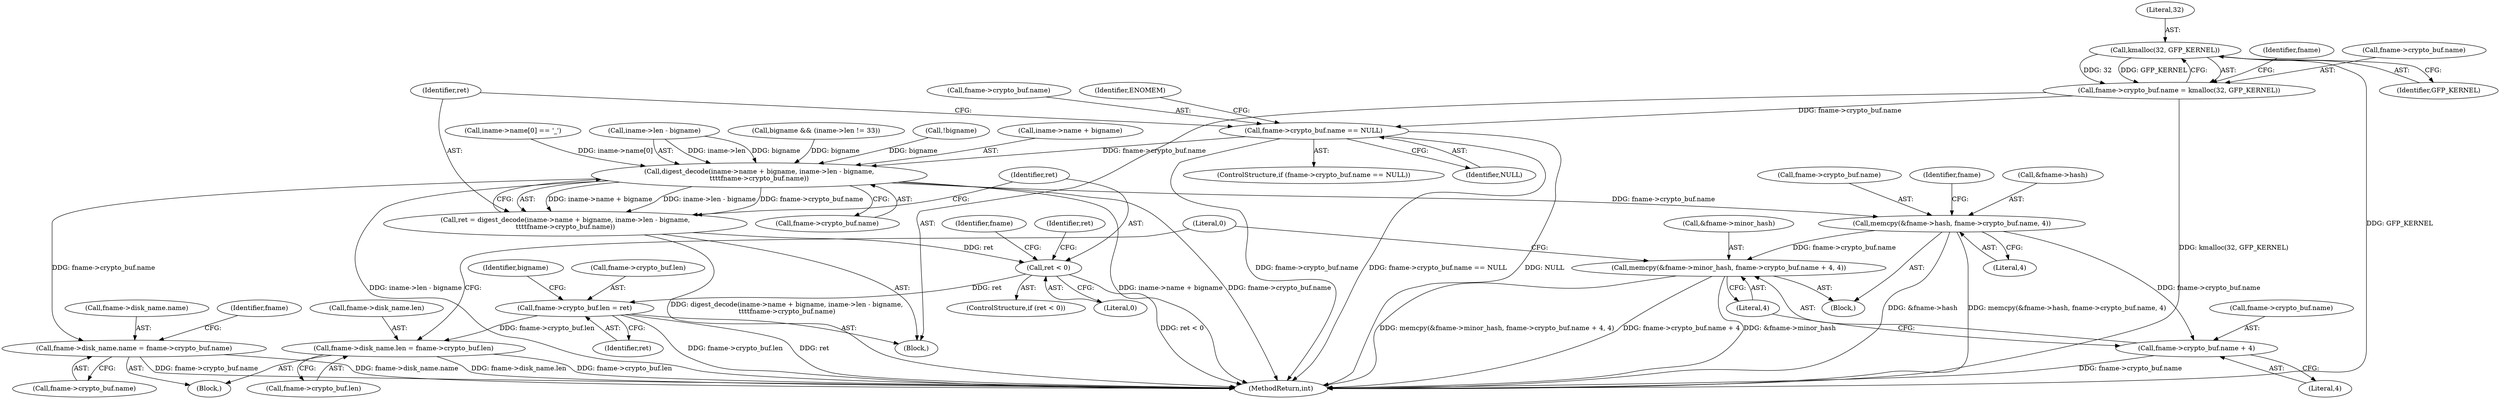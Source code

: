 digraph "0_linux_1b53cf9815bb4744958d41f3795d5d5a1d365e2d_0@API" {
"1000267" [label="(Call,kmalloc(32, GFP_KERNEL))"];
"1000261" [label="(Call,fname->crypto_buf.name = kmalloc(32, GFP_KERNEL))"];
"1000271" [label="(Call,fname->crypto_buf.name == NULL)"];
"1000283" [label="(Call,digest_decode(iname->name + bigname, iname->len - bigname,\n\t\t\t\tfname->crypto_buf.name))"];
"1000281" [label="(Call,ret = digest_decode(iname->name + bigname, iname->len - bigname,\n\t\t\t\tfname->crypto_buf.name))"];
"1000300" [label="(Call,ret < 0)"];
"1000309" [label="(Call,fname->crypto_buf.len = ret)"];
"1000356" [label="(Call,fname->disk_name.len = fname->crypto_buf.len)"];
"1000319" [label="(Call,memcpy(&fname->hash, fname->crypto_buf.name, 4))"];
"1000330" [label="(Call,memcpy(&fname->minor_hash, fname->crypto_buf.name + 4, 4))"];
"1000335" [label="(Call,fname->crypto_buf.name + 4)"];
"1000345" [label="(Call,fname->disk_name.name = fname->crypto_buf.name)"];
"1000281" [label="(Call,ret = digest_decode(iname->name + bigname, iname->len - bigname,\n\t\t\t\tfname->crypto_buf.name))"];
"1000336" [label="(Call,fname->crypto_buf.name)"];
"1000320" [label="(Call,&fname->hash)"];
"1000344" [label="(Block,)"];
"1000272" [label="(Call,fname->crypto_buf.name)"];
"1000294" [label="(Call,fname->crypto_buf.name)"];
"1000282" [label="(Identifier,ret)"];
"1000283" [label="(Call,digest_decode(iname->name + bigname, iname->len - bigname,\n\t\t\t\tfname->crypto_buf.name))"];
"1000268" [label="(Literal,32)"];
"1000315" [label="(Identifier,ret)"];
"1000330" [label="(Call,memcpy(&fname->minor_hash, fname->crypto_buf.name + 4, 4))"];
"1000251" [label="(Call,!bigname)"];
"1000261" [label="(Call,fname->crypto_buf.name = kmalloc(32, GFP_KERNEL))"];
"1000267" [label="(Call,kmalloc(32, GFP_KERNEL))"];
"1000319" [label="(Call,memcpy(&fname->hash, fname->crypto_buf.name, 4))"];
"1000300" [label="(Call,ret < 0)"];
"1000312" [label="(Identifier,fname)"];
"1000284" [label="(Call,iname->name + bigname)"];
"1000301" [label="(Identifier,ret)"];
"1000346" [label="(Call,fname->disk_name.name)"];
"1000270" [label="(ControlStructure,if (fname->crypto_buf.name == NULL))"];
"1000359" [label="(Identifier,fname)"];
"1000317" [label="(Identifier,bigname)"];
"1000351" [label="(Call,fname->crypto_buf.name)"];
"1000356" [label="(Call,fname->disk_name.len = fname->crypto_buf.len)"];
"1000357" [label="(Call,fname->disk_name.len)"];
"1000106" [label="(Block,)"];
"1000377" [label="(MethodReturn,int)"];
"1000280" [label="(Identifier,ENOMEM)"];
"1000310" [label="(Call,fname->crypto_buf.len)"];
"1000331" [label="(Call,&fname->minor_hash)"];
"1000274" [label="(Identifier,fname)"];
"1000309" [label="(Call,fname->crypto_buf.len = ret)"];
"1000342" [label="(Literal,4)"];
"1000305" [label="(Identifier,ret)"];
"1000271" [label="(Call,fname->crypto_buf.name == NULL)"];
"1000324" [label="(Call,fname->crypto_buf.name)"];
"1000345" [label="(Call,fname->disk_name.name = fname->crypto_buf.name)"];
"1000333" [label="(Identifier,fname)"];
"1000341" [label="(Literal,4)"];
"1000368" [label="(Literal,0)"];
"1000231" [label="(Call,iname->name[0] == '_')"];
"1000329" [label="(Literal,4)"];
"1000318" [label="(Block,)"];
"1000269" [label="(Identifier,GFP_KERNEL)"];
"1000289" [label="(Call,iname->len - bigname)"];
"1000277" [label="(Identifier,NULL)"];
"1000243" [label="(Call,bigname && (iname->len != 33))"];
"1000335" [label="(Call,fname->crypto_buf.name + 4)"];
"1000302" [label="(Literal,0)"];
"1000299" [label="(ControlStructure,if (ret < 0))"];
"1000262" [label="(Call,fname->crypto_buf.name)"];
"1000362" [label="(Call,fname->crypto_buf.len)"];
"1000267" -> "1000261"  [label="AST: "];
"1000267" -> "1000269"  [label="CFG: "];
"1000268" -> "1000267"  [label="AST: "];
"1000269" -> "1000267"  [label="AST: "];
"1000261" -> "1000267"  [label="CFG: "];
"1000267" -> "1000377"  [label="DDG: GFP_KERNEL"];
"1000267" -> "1000261"  [label="DDG: 32"];
"1000267" -> "1000261"  [label="DDG: GFP_KERNEL"];
"1000261" -> "1000106"  [label="AST: "];
"1000262" -> "1000261"  [label="AST: "];
"1000274" -> "1000261"  [label="CFG: "];
"1000261" -> "1000377"  [label="DDG: kmalloc(32, GFP_KERNEL)"];
"1000261" -> "1000271"  [label="DDG: fname->crypto_buf.name"];
"1000271" -> "1000270"  [label="AST: "];
"1000271" -> "1000277"  [label="CFG: "];
"1000272" -> "1000271"  [label="AST: "];
"1000277" -> "1000271"  [label="AST: "];
"1000280" -> "1000271"  [label="CFG: "];
"1000282" -> "1000271"  [label="CFG: "];
"1000271" -> "1000377"  [label="DDG: NULL"];
"1000271" -> "1000377"  [label="DDG: fname->crypto_buf.name"];
"1000271" -> "1000377"  [label="DDG: fname->crypto_buf.name == NULL"];
"1000271" -> "1000283"  [label="DDG: fname->crypto_buf.name"];
"1000283" -> "1000281"  [label="AST: "];
"1000283" -> "1000294"  [label="CFG: "];
"1000284" -> "1000283"  [label="AST: "];
"1000289" -> "1000283"  [label="AST: "];
"1000294" -> "1000283"  [label="AST: "];
"1000281" -> "1000283"  [label="CFG: "];
"1000283" -> "1000377"  [label="DDG: iname->name + bigname"];
"1000283" -> "1000377"  [label="DDG: fname->crypto_buf.name"];
"1000283" -> "1000377"  [label="DDG: iname->len - bigname"];
"1000283" -> "1000281"  [label="DDG: iname->name + bigname"];
"1000283" -> "1000281"  [label="DDG: iname->len - bigname"];
"1000283" -> "1000281"  [label="DDG: fname->crypto_buf.name"];
"1000231" -> "1000283"  [label="DDG: iname->name[0]"];
"1000251" -> "1000283"  [label="DDG: bigname"];
"1000243" -> "1000283"  [label="DDG: bigname"];
"1000289" -> "1000283"  [label="DDG: iname->len"];
"1000289" -> "1000283"  [label="DDG: bigname"];
"1000283" -> "1000319"  [label="DDG: fname->crypto_buf.name"];
"1000283" -> "1000345"  [label="DDG: fname->crypto_buf.name"];
"1000281" -> "1000106"  [label="AST: "];
"1000282" -> "1000281"  [label="AST: "];
"1000301" -> "1000281"  [label="CFG: "];
"1000281" -> "1000377"  [label="DDG: digest_decode(iname->name + bigname, iname->len - bigname,\n\t\t\t\tfname->crypto_buf.name)"];
"1000281" -> "1000300"  [label="DDG: ret"];
"1000300" -> "1000299"  [label="AST: "];
"1000300" -> "1000302"  [label="CFG: "];
"1000301" -> "1000300"  [label="AST: "];
"1000302" -> "1000300"  [label="AST: "];
"1000305" -> "1000300"  [label="CFG: "];
"1000312" -> "1000300"  [label="CFG: "];
"1000300" -> "1000377"  [label="DDG: ret < 0"];
"1000300" -> "1000309"  [label="DDG: ret"];
"1000309" -> "1000106"  [label="AST: "];
"1000309" -> "1000315"  [label="CFG: "];
"1000310" -> "1000309"  [label="AST: "];
"1000315" -> "1000309"  [label="AST: "];
"1000317" -> "1000309"  [label="CFG: "];
"1000309" -> "1000377"  [label="DDG: fname->crypto_buf.len"];
"1000309" -> "1000377"  [label="DDG: ret"];
"1000309" -> "1000356"  [label="DDG: fname->crypto_buf.len"];
"1000356" -> "1000344"  [label="AST: "];
"1000356" -> "1000362"  [label="CFG: "];
"1000357" -> "1000356"  [label="AST: "];
"1000362" -> "1000356"  [label="AST: "];
"1000368" -> "1000356"  [label="CFG: "];
"1000356" -> "1000377"  [label="DDG: fname->disk_name.len"];
"1000356" -> "1000377"  [label="DDG: fname->crypto_buf.len"];
"1000319" -> "1000318"  [label="AST: "];
"1000319" -> "1000329"  [label="CFG: "];
"1000320" -> "1000319"  [label="AST: "];
"1000324" -> "1000319"  [label="AST: "];
"1000329" -> "1000319"  [label="AST: "];
"1000333" -> "1000319"  [label="CFG: "];
"1000319" -> "1000377"  [label="DDG: memcpy(&fname->hash, fname->crypto_buf.name, 4)"];
"1000319" -> "1000377"  [label="DDG: &fname->hash"];
"1000319" -> "1000330"  [label="DDG: fname->crypto_buf.name"];
"1000319" -> "1000335"  [label="DDG: fname->crypto_buf.name"];
"1000330" -> "1000318"  [label="AST: "];
"1000330" -> "1000342"  [label="CFG: "];
"1000331" -> "1000330"  [label="AST: "];
"1000335" -> "1000330"  [label="AST: "];
"1000342" -> "1000330"  [label="AST: "];
"1000368" -> "1000330"  [label="CFG: "];
"1000330" -> "1000377"  [label="DDG: &fname->minor_hash"];
"1000330" -> "1000377"  [label="DDG: memcpy(&fname->minor_hash, fname->crypto_buf.name + 4, 4)"];
"1000330" -> "1000377"  [label="DDG: fname->crypto_buf.name + 4"];
"1000335" -> "1000341"  [label="CFG: "];
"1000336" -> "1000335"  [label="AST: "];
"1000341" -> "1000335"  [label="AST: "];
"1000342" -> "1000335"  [label="CFG: "];
"1000335" -> "1000377"  [label="DDG: fname->crypto_buf.name"];
"1000345" -> "1000344"  [label="AST: "];
"1000345" -> "1000351"  [label="CFG: "];
"1000346" -> "1000345"  [label="AST: "];
"1000351" -> "1000345"  [label="AST: "];
"1000359" -> "1000345"  [label="CFG: "];
"1000345" -> "1000377"  [label="DDG: fname->crypto_buf.name"];
"1000345" -> "1000377"  [label="DDG: fname->disk_name.name"];
}
